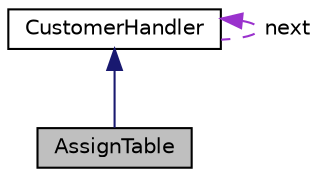 digraph "AssignTable"
{
 // LATEX_PDF_SIZE
  edge [fontname="Helvetica",fontsize="10",labelfontname="Helvetica",labelfontsize="10"];
  node [fontname="Helvetica",fontsize="10",shape=record];
  Node1 [label="AssignTable",height=0.2,width=0.4,color="black", fillcolor="grey75", style="filled", fontcolor="black",tooltip="The AssignTable class is a subclass of CustomerHandler and is responsible for assigning tables to cus..."];
  Node2 -> Node1 [dir="back",color="midnightblue",fontsize="10",style="solid"];
  Node2 [label="CustomerHandler",height=0.2,width=0.4,color="black", fillcolor="white", style="filled",URL="$classCustomerHandler.html",tooltip="The base class for handling customer requests."];
  Node2 -> Node2 [dir="back",color="darkorchid3",fontsize="10",style="dashed",label=" next" ];
}
